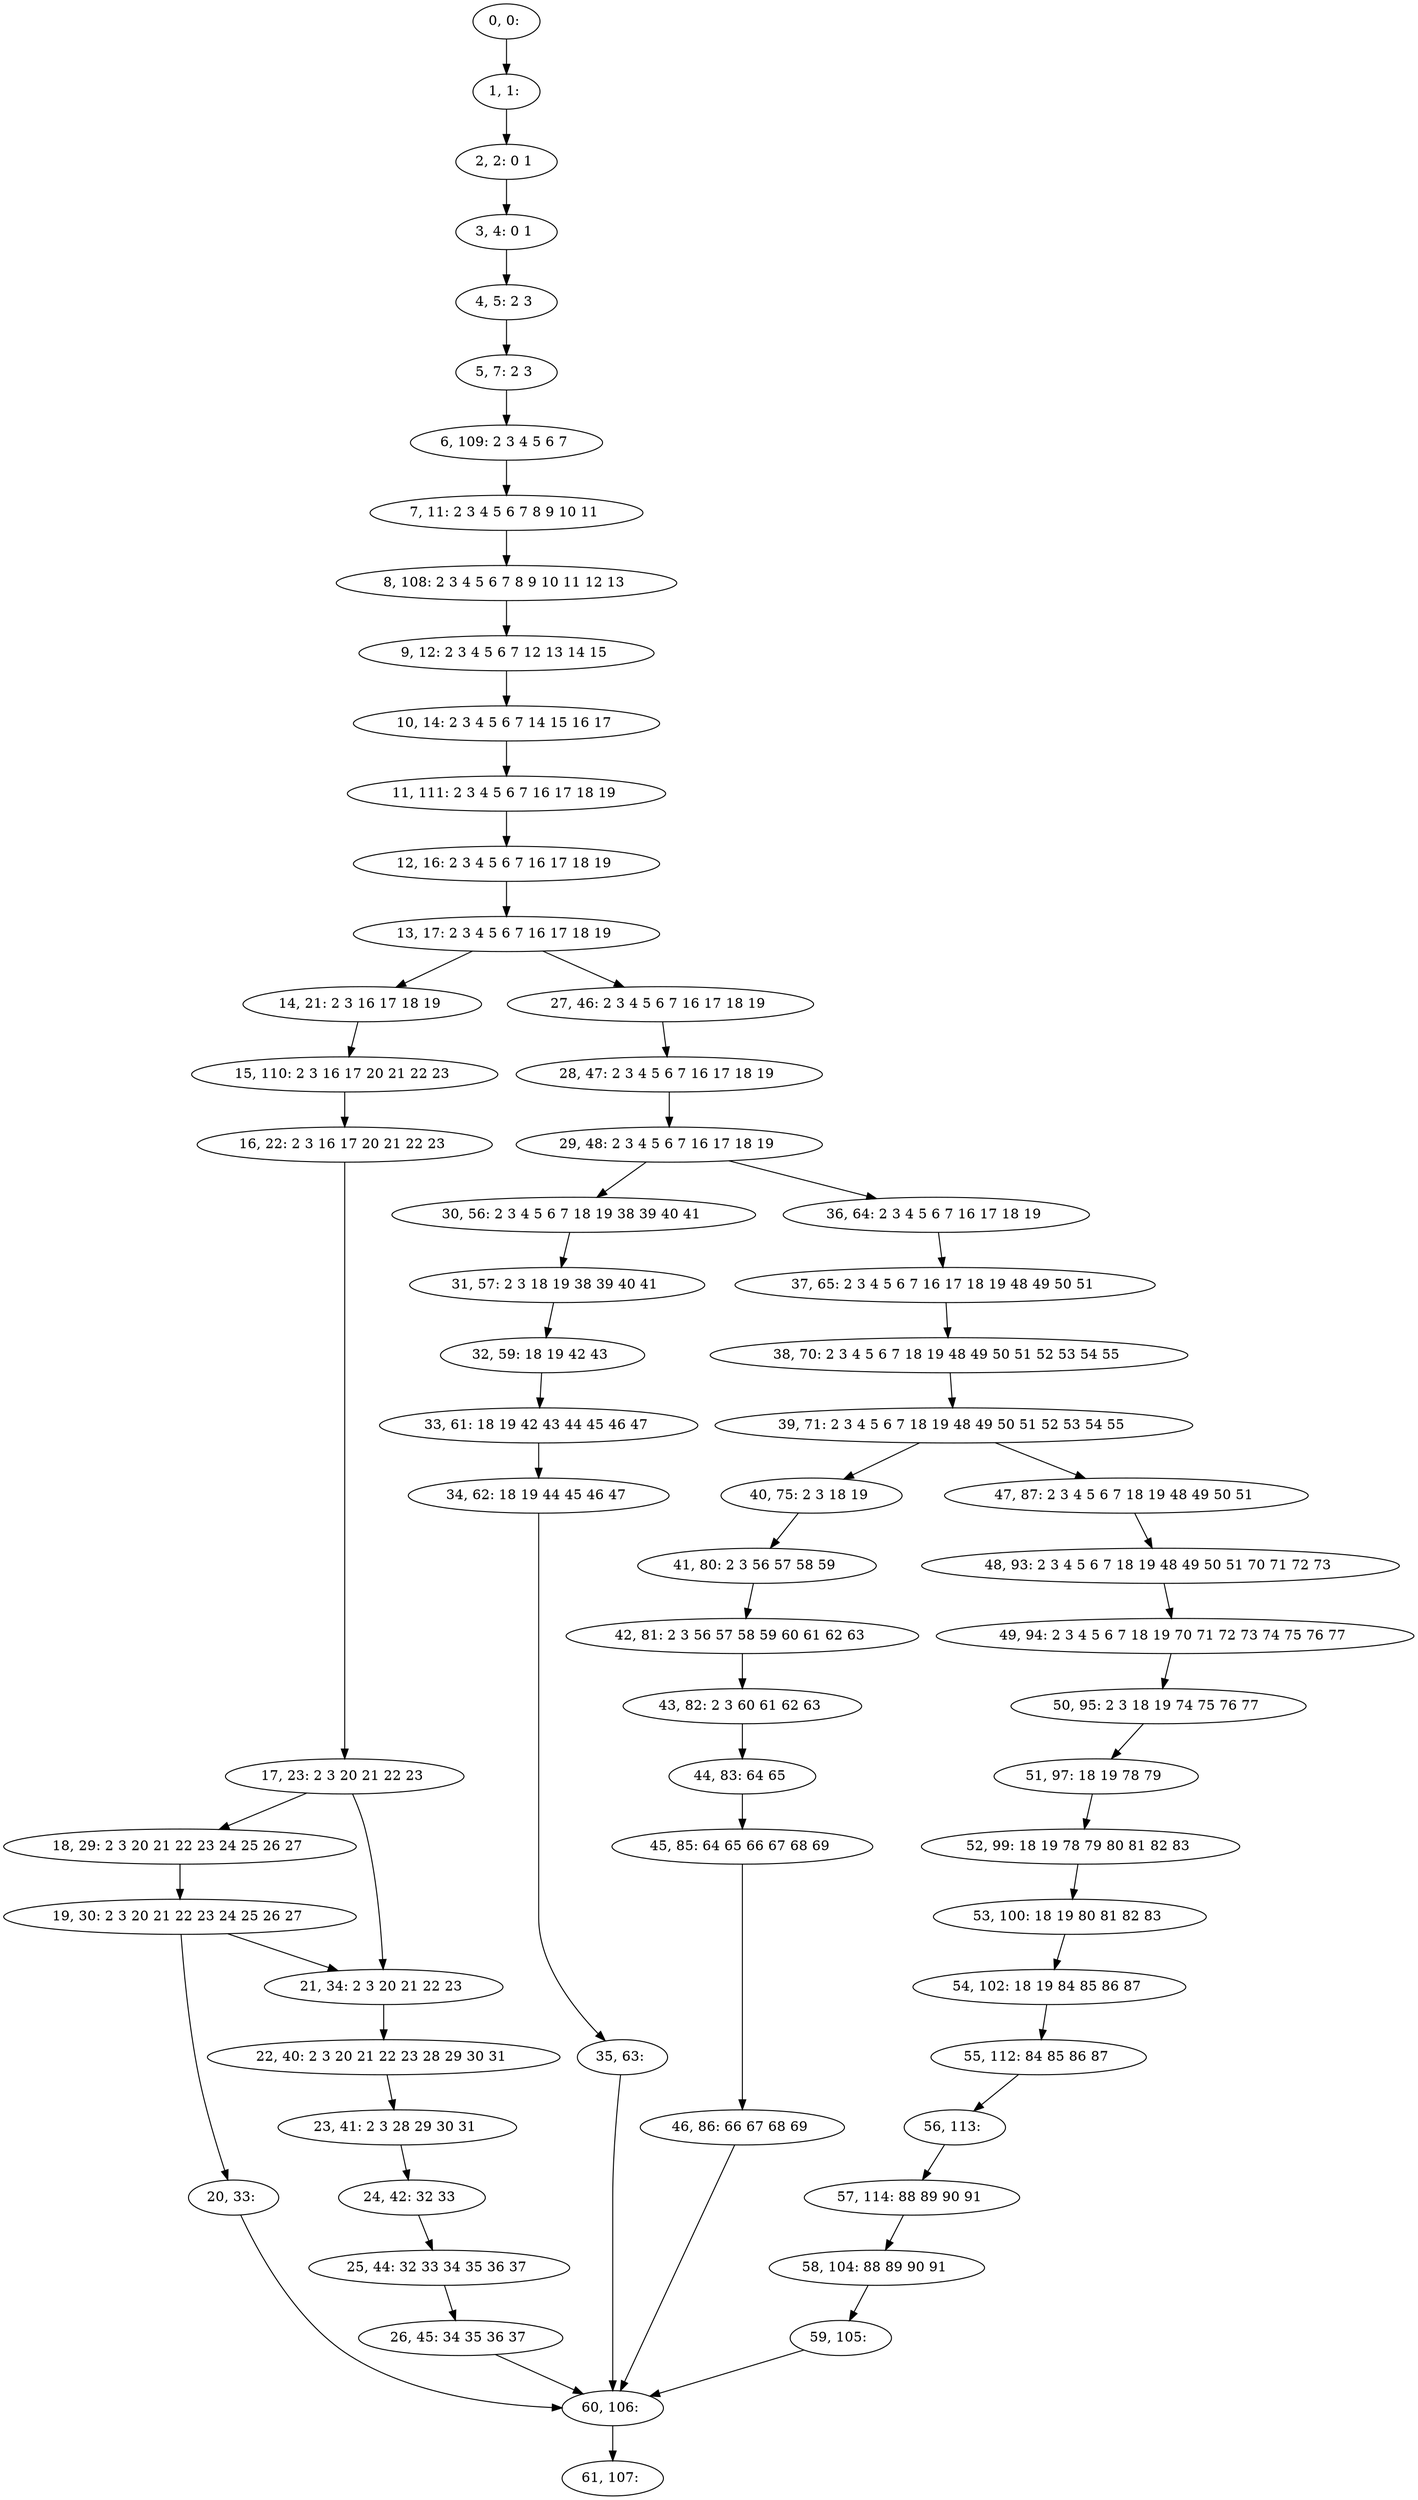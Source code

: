 digraph G {
0[label="0, 0: "];
1[label="1, 1: "];
2[label="2, 2: 0 1 "];
3[label="3, 4: 0 1 "];
4[label="4, 5: 2 3 "];
5[label="5, 7: 2 3 "];
6[label="6, 109: 2 3 4 5 6 7 "];
7[label="7, 11: 2 3 4 5 6 7 8 9 10 11 "];
8[label="8, 108: 2 3 4 5 6 7 8 9 10 11 12 13 "];
9[label="9, 12: 2 3 4 5 6 7 12 13 14 15 "];
10[label="10, 14: 2 3 4 5 6 7 14 15 16 17 "];
11[label="11, 111: 2 3 4 5 6 7 16 17 18 19 "];
12[label="12, 16: 2 3 4 5 6 7 16 17 18 19 "];
13[label="13, 17: 2 3 4 5 6 7 16 17 18 19 "];
14[label="14, 21: 2 3 16 17 18 19 "];
15[label="15, 110: 2 3 16 17 20 21 22 23 "];
16[label="16, 22: 2 3 16 17 20 21 22 23 "];
17[label="17, 23: 2 3 20 21 22 23 "];
18[label="18, 29: 2 3 20 21 22 23 24 25 26 27 "];
19[label="19, 30: 2 3 20 21 22 23 24 25 26 27 "];
20[label="20, 33: "];
21[label="21, 34: 2 3 20 21 22 23 "];
22[label="22, 40: 2 3 20 21 22 23 28 29 30 31 "];
23[label="23, 41: 2 3 28 29 30 31 "];
24[label="24, 42: 32 33 "];
25[label="25, 44: 32 33 34 35 36 37 "];
26[label="26, 45: 34 35 36 37 "];
27[label="27, 46: 2 3 4 5 6 7 16 17 18 19 "];
28[label="28, 47: 2 3 4 5 6 7 16 17 18 19 "];
29[label="29, 48: 2 3 4 5 6 7 16 17 18 19 "];
30[label="30, 56: 2 3 4 5 6 7 18 19 38 39 40 41 "];
31[label="31, 57: 2 3 18 19 38 39 40 41 "];
32[label="32, 59: 18 19 42 43 "];
33[label="33, 61: 18 19 42 43 44 45 46 47 "];
34[label="34, 62: 18 19 44 45 46 47 "];
35[label="35, 63: "];
36[label="36, 64: 2 3 4 5 6 7 16 17 18 19 "];
37[label="37, 65: 2 3 4 5 6 7 16 17 18 19 48 49 50 51 "];
38[label="38, 70: 2 3 4 5 6 7 18 19 48 49 50 51 52 53 54 55 "];
39[label="39, 71: 2 3 4 5 6 7 18 19 48 49 50 51 52 53 54 55 "];
40[label="40, 75: 2 3 18 19 "];
41[label="41, 80: 2 3 56 57 58 59 "];
42[label="42, 81: 2 3 56 57 58 59 60 61 62 63 "];
43[label="43, 82: 2 3 60 61 62 63 "];
44[label="44, 83: 64 65 "];
45[label="45, 85: 64 65 66 67 68 69 "];
46[label="46, 86: 66 67 68 69 "];
47[label="47, 87: 2 3 4 5 6 7 18 19 48 49 50 51 "];
48[label="48, 93: 2 3 4 5 6 7 18 19 48 49 50 51 70 71 72 73 "];
49[label="49, 94: 2 3 4 5 6 7 18 19 70 71 72 73 74 75 76 77 "];
50[label="50, 95: 2 3 18 19 74 75 76 77 "];
51[label="51, 97: 18 19 78 79 "];
52[label="52, 99: 18 19 78 79 80 81 82 83 "];
53[label="53, 100: 18 19 80 81 82 83 "];
54[label="54, 102: 18 19 84 85 86 87 "];
55[label="55, 112: 84 85 86 87 "];
56[label="56, 113: "];
57[label="57, 114: 88 89 90 91 "];
58[label="58, 104: 88 89 90 91 "];
59[label="59, 105: "];
60[label="60, 106: "];
61[label="61, 107: "];
0->1 ;
1->2 ;
2->3 ;
3->4 ;
4->5 ;
5->6 ;
6->7 ;
7->8 ;
8->9 ;
9->10 ;
10->11 ;
11->12 ;
12->13 ;
13->14 ;
13->27 ;
14->15 ;
15->16 ;
16->17 ;
17->18 ;
17->21 ;
18->19 ;
19->20 ;
19->21 ;
20->60 ;
21->22 ;
22->23 ;
23->24 ;
24->25 ;
25->26 ;
26->60 ;
27->28 ;
28->29 ;
29->30 ;
29->36 ;
30->31 ;
31->32 ;
32->33 ;
33->34 ;
34->35 ;
35->60 ;
36->37 ;
37->38 ;
38->39 ;
39->40 ;
39->47 ;
40->41 ;
41->42 ;
42->43 ;
43->44 ;
44->45 ;
45->46 ;
46->60 ;
47->48 ;
48->49 ;
49->50 ;
50->51 ;
51->52 ;
52->53 ;
53->54 ;
54->55 ;
55->56 ;
56->57 ;
57->58 ;
58->59 ;
59->60 ;
60->61 ;
}
